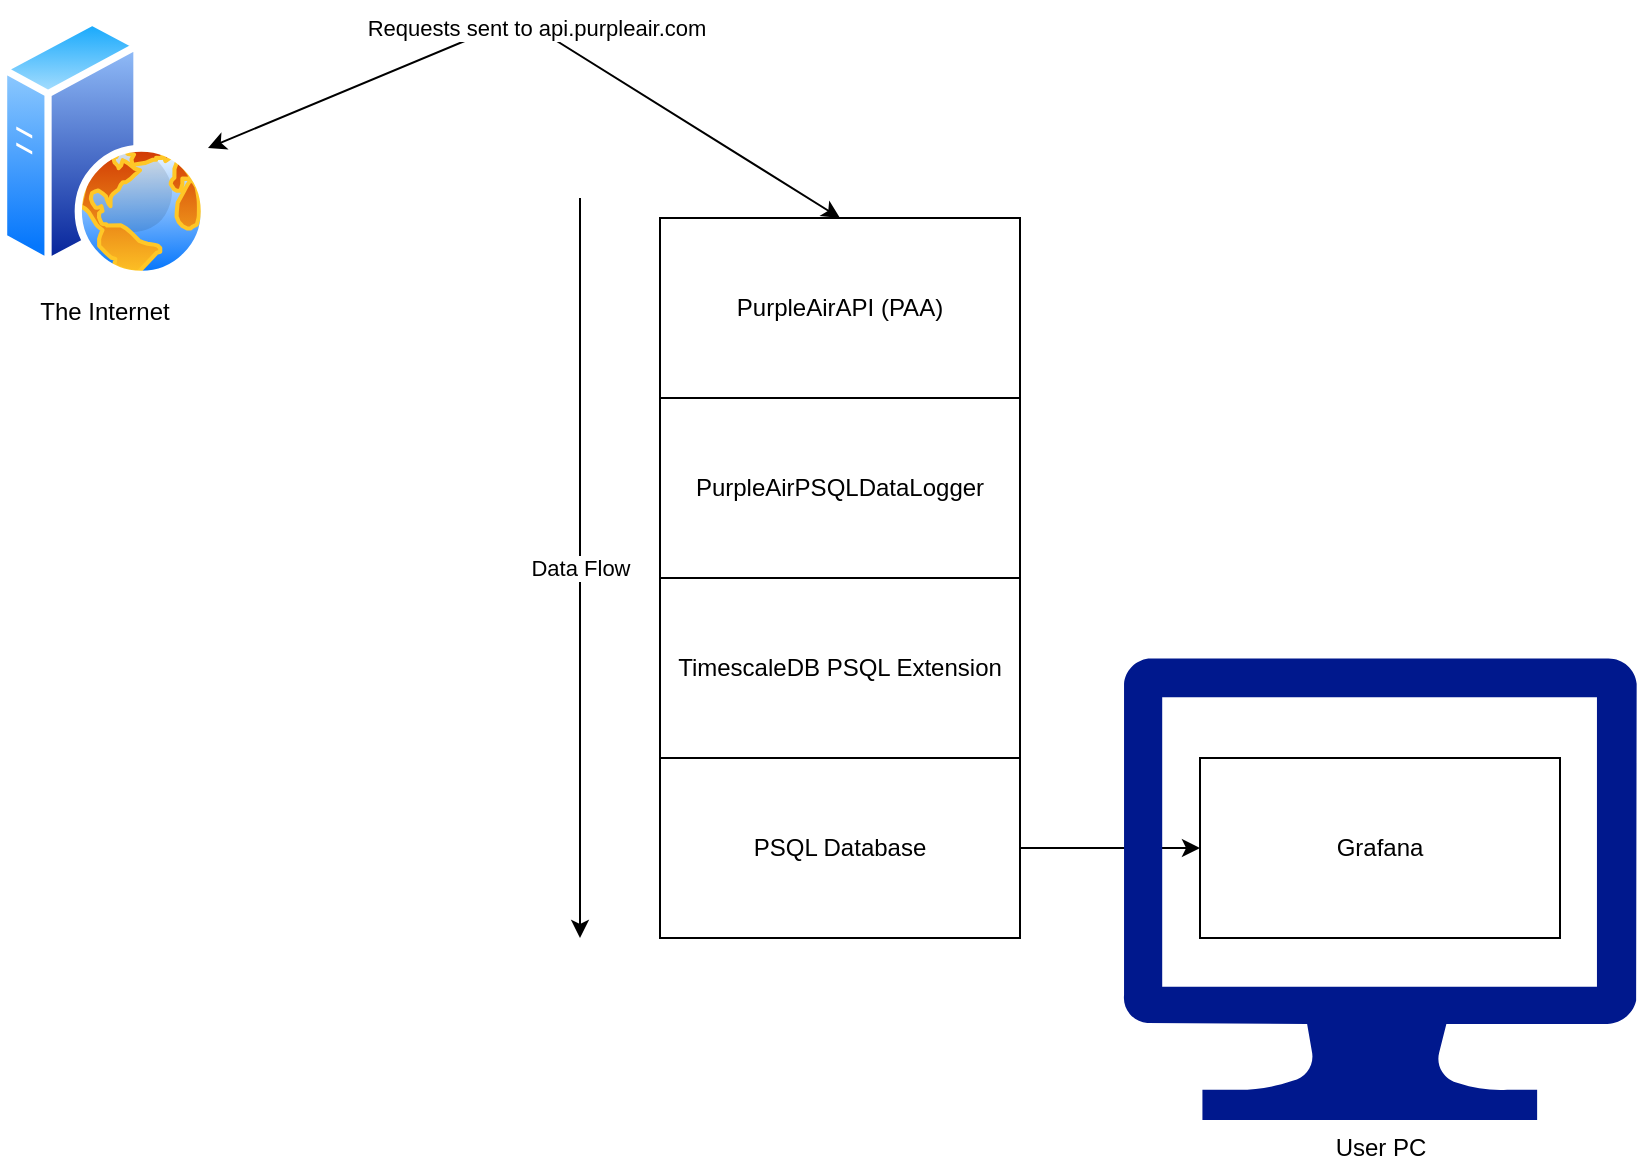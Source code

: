 <mxfile version="20.2.2" type="device"><diagram id="gcHV62E_9zzfCAi6NeTl" name="Page-1"><mxGraphModel dx="1577" dy="857" grid="1" gridSize="10" guides="1" tooltips="1" connect="1" arrows="1" fold="1" page="1" pageScale="1" pageWidth="850" pageHeight="1100" math="0" shadow="0"><root><mxCell id="0"/><mxCell id="1" parent="0"/><mxCell id="NyD95Zw2PFCfgbEL2CEi-1" value="PurpleAirAPI (PAA)" style="rounded=0;whiteSpace=wrap;html=1;" vertex="1" parent="1"><mxGeometry x="360" y="110" width="180" height="90" as="geometry"/></mxCell><mxCell id="NyD95Zw2PFCfgbEL2CEi-2" value="PurpleAirPSQLDataLogger" style="rounded=0;whiteSpace=wrap;html=1;" vertex="1" parent="1"><mxGeometry x="360" y="200" width="180" height="90" as="geometry"/></mxCell><mxCell id="NyD95Zw2PFCfgbEL2CEi-4" value="TimescaleDB PSQL Extension&lt;span style=&quot;color: rgba(0, 0, 0, 0); font-family: monospace; font-size: 0px; text-align: start;&quot;&gt;%3CmxGraphModel%3E%3Croot%3E%3CmxCell%20id%3D%220%22%2F%3E%3CmxCell%20id%3D%221%22%20parent%3D%220%22%2F%3E%3CmxCell%20id%3D%222%22%20value%3D%22PurpleAirPSQLDataLogger%22%20style%3D%22rounded%3D0%3BwhiteSpace%3Dwrap%3Bhtml%3D1%3B%22%20vertex%3D%221%22%20parent%3D%221%22%3E%3CmxGeometry%20x%3D%22360%22%20y%3D%22200%22%20width%3D%22180%22%20height%3D%2290%22%20as%3D%22geometry%22%2F%3E%3C%2FmxCell%3E%3C%2Froot%3E%3C%2FmxGraphModel%3E&lt;/span&gt;" style="rounded=0;whiteSpace=wrap;html=1;" vertex="1" parent="1"><mxGeometry x="360" y="290" width="180" height="90" as="geometry"/></mxCell><mxCell id="NyD95Zw2PFCfgbEL2CEi-5" value="PSQL Database&lt;span style=&quot;color: rgba(0, 0, 0, 0); font-family: monospace; font-size: 0px; text-align: start;&quot;&gt;%3CmxGraphModel%3E%3Croot%3E%3CmxCell%20id%3D%220%22%2F%3E%3CmxCell%20id%3D%221%22%20parent%3D%220%22%2F%3E%3CmxCell%20id%3D%222%22%20value%3D%22PurpleAirPSQLDataLogger%22%20style%3D%22rounded%3D0%3BwhiteSpace%3Dwrap%3Bhtml%3D1%3B%22%20vertex%3D%221%22%20parent%3D%221%22%3E%3CmxGeometry%20x%3D%22360%22%20y%3D%22200%22%20width%3D%22180%22%20height%3D%2290%22%20as%3D%22geometry%22%2F%3E%3C%2FmxCell%3E%3C%2Froot%3E%3C%2FmxGraphModel%3E&lt;/span&gt;" style="rounded=0;whiteSpace=wrap;html=1;" vertex="1" parent="1"><mxGeometry x="360" y="380" width="180" height="90" as="geometry"/></mxCell><mxCell id="NyD95Zw2PFCfgbEL2CEi-8" value="Data Flow" style="endArrow=none;startArrow=classic;html=1;rounded=0;endFill=0;" edge="1" parent="1"><mxGeometry width="50" height="50" relative="1" as="geometry"><mxPoint x="320" y="470" as="sourcePoint"/><mxPoint x="320" y="100" as="targetPoint"/></mxGeometry></mxCell><mxCell id="NyD95Zw2PFCfgbEL2CEi-9" value="The Internet" style="aspect=fixed;perimeter=ellipsePerimeter;html=1;align=center;shadow=0;dashed=0;spacingTop=3;image;image=img/lib/active_directory/web_server.svg;" vertex="1" parent="1"><mxGeometry x="30" y="10" width="104" height="130" as="geometry"/></mxCell><mxCell id="NyD95Zw2PFCfgbEL2CEi-10" value="Requests sent to api.purpleair.com" style="endArrow=classic;startArrow=classic;html=1;rounded=0;exitX=1;exitY=0.5;exitDx=0;exitDy=0;entryX=0.5;entryY=0;entryDx=0;entryDy=0;" edge="1" parent="1" source="NyD95Zw2PFCfgbEL2CEi-9" target="NyD95Zw2PFCfgbEL2CEi-1"><mxGeometry width="50" height="50" relative="1" as="geometry"><mxPoint x="400" y="240" as="sourcePoint"/><mxPoint x="450" y="190" as="targetPoint"/><Array as="points"><mxPoint x="290" y="10"/></Array></mxGeometry></mxCell><mxCell id="NyD95Zw2PFCfgbEL2CEi-11" value="Grafana" style="rounded=0;whiteSpace=wrap;html=1;" vertex="1" parent="1"><mxGeometry x="630" y="380" width="180" height="90" as="geometry"/></mxCell><mxCell id="NyD95Zw2PFCfgbEL2CEi-12" value="" style="endArrow=classic;startArrow=none;html=1;rounded=0;exitX=1;exitY=0.5;exitDx=0;exitDy=0;entryX=0;entryY=0.5;entryDx=0;entryDy=0;endFill=1;startFill=0;" edge="1" parent="1" source="NyD95Zw2PFCfgbEL2CEi-5" target="NyD95Zw2PFCfgbEL2CEi-11"><mxGeometry width="50" height="50" relative="1" as="geometry"><mxPoint x="510" y="290" as="sourcePoint"/><mxPoint x="560" y="240" as="targetPoint"/></mxGeometry></mxCell><mxCell id="NyD95Zw2PFCfgbEL2CEi-13" value="User PC" style="sketch=0;aspect=fixed;pointerEvents=1;shadow=0;dashed=0;html=1;strokeColor=none;labelPosition=center;verticalLabelPosition=bottom;verticalAlign=top;align=center;fillColor=#00188D;shape=mxgraph.azure.computer" vertex="1" parent="1"><mxGeometry x="591.66" y="330" width="256.67" height="231" as="geometry"/></mxCell></root></mxGraphModel></diagram></mxfile>